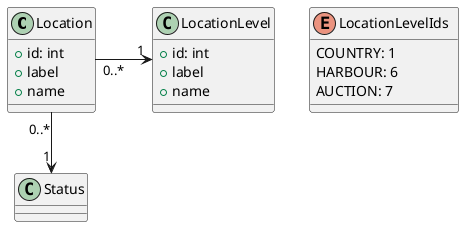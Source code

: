 @startuml

class Location {
    +id: int
    +label
    +name
}

class LocationLevel
{
    +id: int
    +label
    +name
}

Location "0..*" -right-> "1" LocationLevel: "      "
Location "0..*" --> "1" Status

enum "LocationLevelIds  " {
    COUNTRY: 1
    HARBOUR: 6
    AUCTION: 7
}
@enduml
